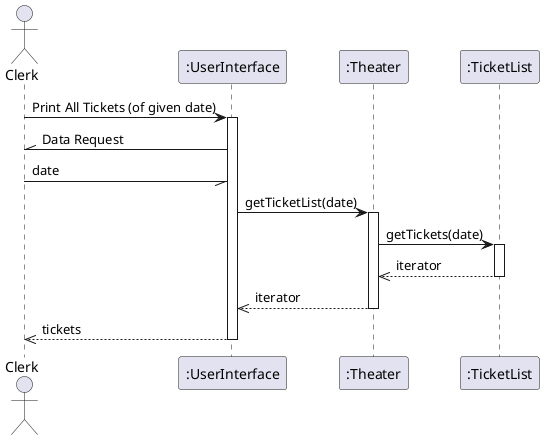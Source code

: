 @startuml
actor Clerk

Clerk -> ":UserInterface" : Print All Tickets (of given date)
activate ":UserInterface"

Clerk //- ":UserInterface": Data Request
Clerk -// ":UserInterface": date

":UserInterface" -> ":Theater" : getTicketList(date)
activate ":Theater"
":Theater" -> ":TicketList" : getTickets(date)
activate ":TicketList"
":TicketList" -->> ":Theater": iterator
deactivate ":TicketList"
":Theater" -->> ":UserInterface": iterator
deactivate ":Theater"
deactivate ":TicketList"
":UserInterface" -->> Clerk: tickets
deactivate ":UserInterface"
@enduml